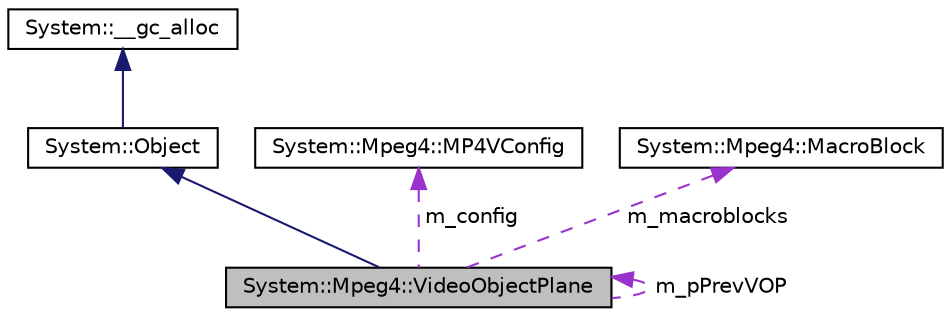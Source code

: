 digraph G
{
  edge [fontname="Helvetica",fontsize="10",labelfontname="Helvetica",labelfontsize="10"];
  node [fontname="Helvetica",fontsize="10",shape=record];
  Node1 [label="System::Mpeg4::VideoObjectPlane",height=0.2,width=0.4,color="black", fillcolor="grey75", style="filled" fontcolor="black"];
  Node2 -> Node1 [dir="back",color="midnightblue",fontsize="10",style="solid",fontname="Helvetica"];
  Node2 [label="System::Object",height=0.2,width=0.4,color="black", fillcolor="white", style="filled",URL="$class_system_1_1_object.html"];
  Node3 -> Node2 [dir="back",color="midnightblue",fontsize="10",style="solid",fontname="Helvetica"];
  Node3 [label="System::__gc_alloc",height=0.2,width=0.4,color="black", fillcolor="white", style="filled",URL="$class_system_1_1____gc__alloc.html"];
  Node4 -> Node1 [dir="back",color="darkorchid3",fontsize="10",style="dashed",label=" m_config" ,fontname="Helvetica"];
  Node4 [label="System::Mpeg4::MP4VConfig",height=0.2,width=0.4,color="black", fillcolor="white", style="filled",URL="$class_system_1_1_mpeg4_1_1_m_p4_v_config.html"];
  Node5 -> Node1 [dir="back",color="darkorchid3",fontsize="10",style="dashed",label=" m_macroblocks" ,fontname="Helvetica"];
  Node5 [label="System::Mpeg4::MacroBlock",height=0.2,width=0.4,color="black", fillcolor="white", style="filled",URL="$struct_system_1_1_mpeg4_1_1_macro_block.html"];
  Node1 -> Node1 [dir="back",color="darkorchid3",fontsize="10",style="dashed",label=" m_pPrevVOP" ,fontname="Helvetica"];
}
